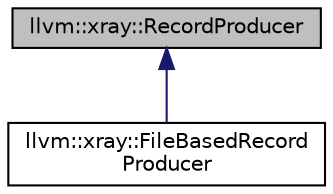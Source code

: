digraph "llvm::xray::RecordProducer"
{
 // LATEX_PDF_SIZE
  bgcolor="transparent";
  edge [fontname="Helvetica",fontsize="10",labelfontname="Helvetica",labelfontsize="10"];
  node [fontname="Helvetica",fontsize="10",shape="box"];
  Node1 [label="llvm::xray::RecordProducer",height=0.2,width=0.4,color="black", fillcolor="grey75", style="filled", fontcolor="black",tooltip=" "];
  Node1 -> Node2 [dir="back",color="midnightblue",fontsize="10",style="solid",fontname="Helvetica"];
  Node2 [label="llvm::xray::FileBasedRecord\lProducer",height=0.2,width=0.4,color="black",URL="$classllvm_1_1xray_1_1FileBasedRecordProducer.html",tooltip=" "];
}
